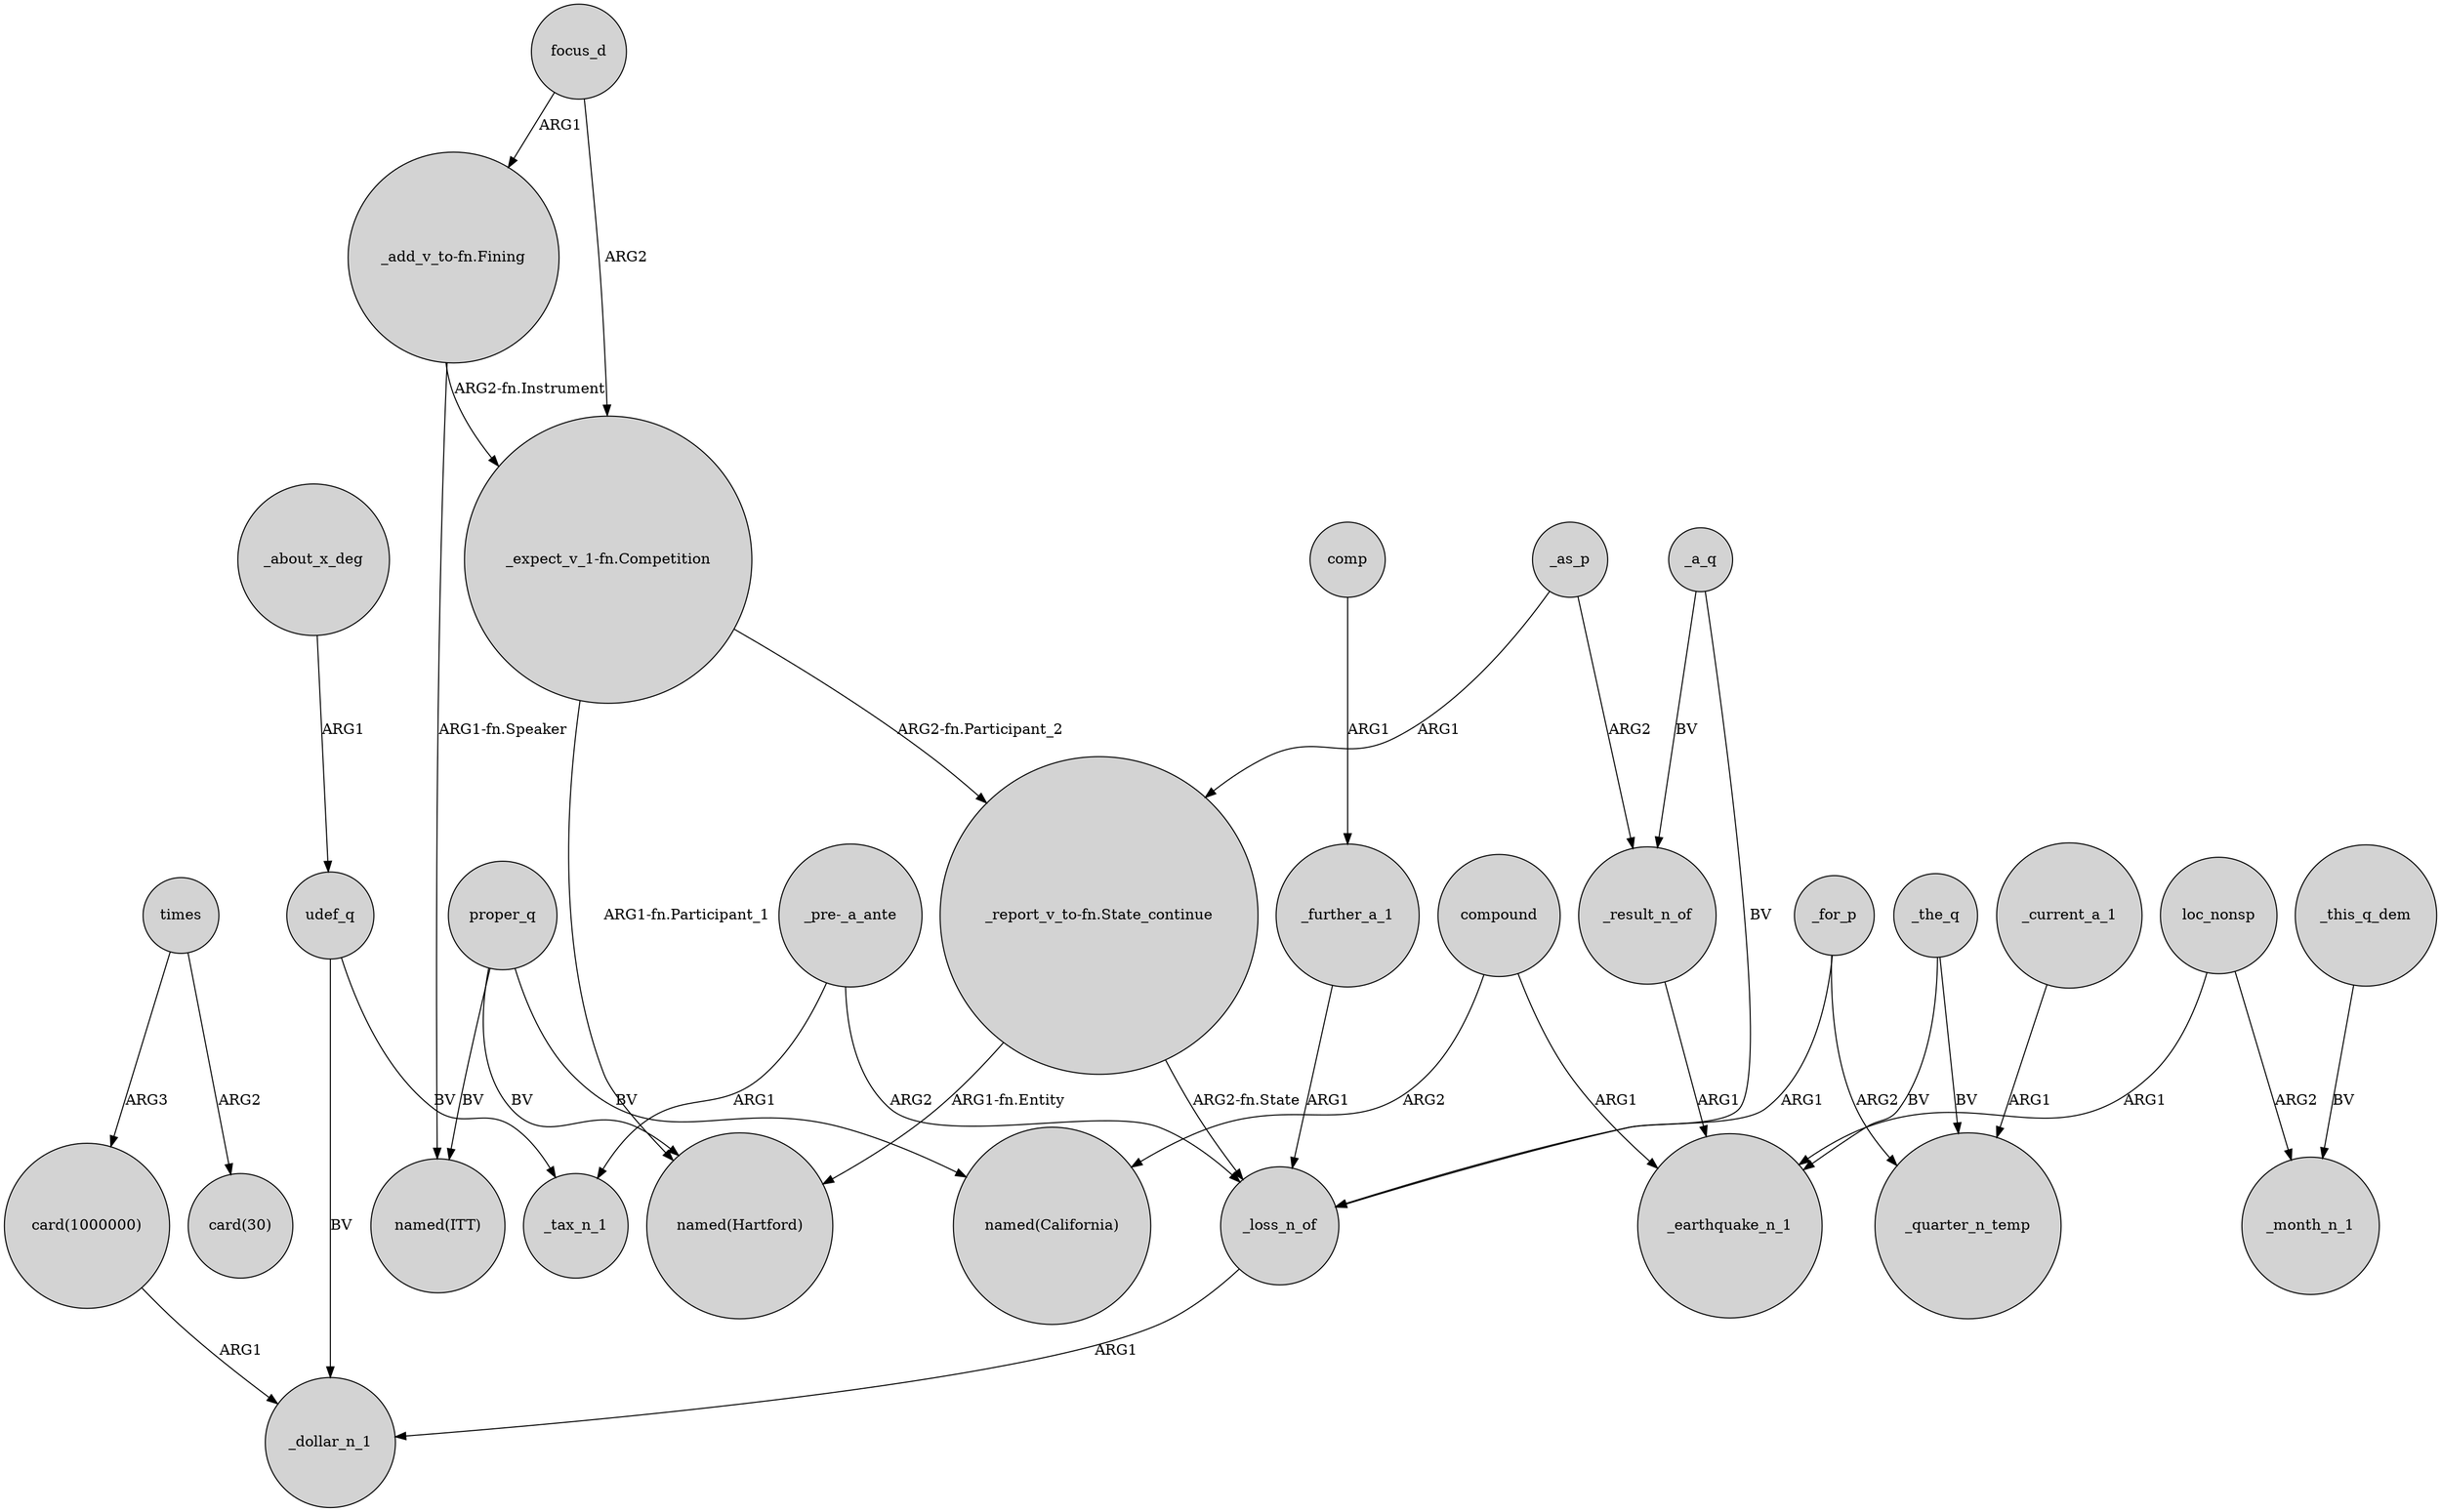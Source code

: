 digraph {
	node [shape=circle style=filled]
	proper_q -> "named(Hartford)" [label=BV]
	_a_q -> _loss_n_of [label=BV]
	_further_a_1 -> _loss_n_of [label=ARG1]
	_as_p -> "_report_v_to-fn.State_continue" [label=ARG1]
	"_expect_v_1-fn.Competition" -> "_report_v_to-fn.State_continue" [label="ARG2-fn.Participant_2"]
	compound -> "named(California)" [label=ARG2]
	_the_q -> _quarter_n_temp [label=BV]
	_loss_n_of -> _dollar_n_1 [label=ARG1]
	"_pre-_a_ante" -> _loss_n_of [label=ARG2]
	udef_q -> _tax_n_1 [label=BV]
	times -> "card(1000000)" [label=ARG3]
	"_add_v_to-fn.Fining" -> "named(ITT)" [label="ARG1-fn.Speaker"]
	"_expect_v_1-fn.Competition" -> "named(Hartford)" [label="ARG1-fn.Participant_1"]
	_about_x_deg -> udef_q [label=ARG1]
	proper_q -> "named(ITT)" [label=BV]
	loc_nonsp -> _month_n_1 [label=ARG2]
	loc_nonsp -> _earthquake_n_1 [label=ARG1]
	_as_p -> _result_n_of [label=ARG2]
	_result_n_of -> _earthquake_n_1 [label=ARG1]
	_for_p -> _quarter_n_temp [label=ARG2]
	_for_p -> _loss_n_of [label=ARG1]
	focus_d -> "_add_v_to-fn.Fining" [label=ARG1]
	times -> "card(30)" [label=ARG2]
	"_add_v_to-fn.Fining" -> "_expect_v_1-fn.Competition" [label="ARG2-fn.Instrument"]
	"_report_v_to-fn.State_continue" -> _loss_n_of [label="ARG2-fn.State"]
	udef_q -> _dollar_n_1 [label=BV]
	"card(1000000)" -> _dollar_n_1 [label=ARG1]
	_this_q_dem -> _month_n_1 [label=BV]
	"_pre-_a_ante" -> _tax_n_1 [label=ARG1]
	focus_d -> "_expect_v_1-fn.Competition" [label=ARG2]
	compound -> _earthquake_n_1 [label=ARG1]
	_a_q -> _result_n_of [label=BV]
	"_report_v_to-fn.State_continue" -> "named(Hartford)" [label="ARG1-fn.Entity"]
	comp -> _further_a_1 [label=ARG1]
	proper_q -> "named(California)" [label=BV]
	_current_a_1 -> _quarter_n_temp [label=ARG1]
	_the_q -> _earthquake_n_1 [label=BV]
}
